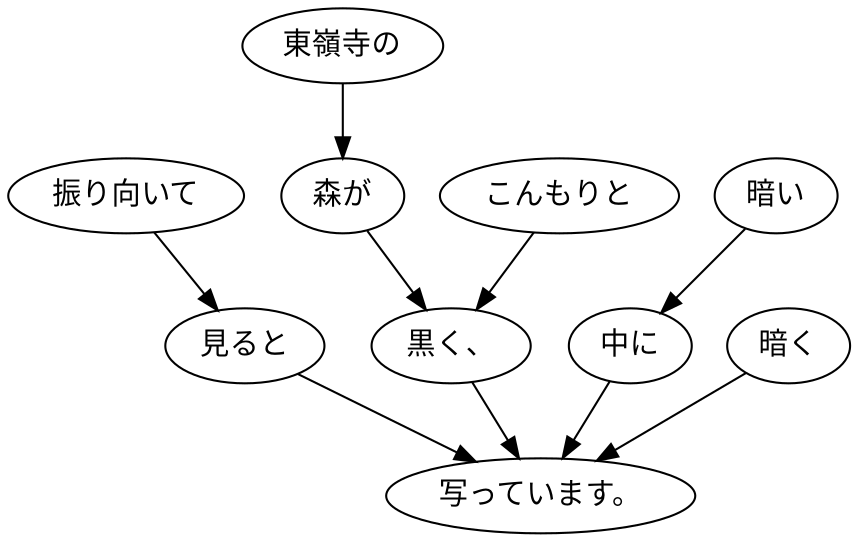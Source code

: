 digraph graph8017 {
	node0 [label="振り向いて"];
	node1 [label="見ると"];
	node2 [label="東嶺寺の"];
	node3 [label="森が"];
	node4 [label="こんもりと"];
	node5 [label="黒く、"];
	node6 [label="暗い"];
	node7 [label="中に"];
	node8 [label="暗く"];
	node9 [label="写っています。"];
	node0 -> node1;
	node1 -> node9;
	node2 -> node3;
	node3 -> node5;
	node4 -> node5;
	node5 -> node9;
	node6 -> node7;
	node7 -> node9;
	node8 -> node9;
}
